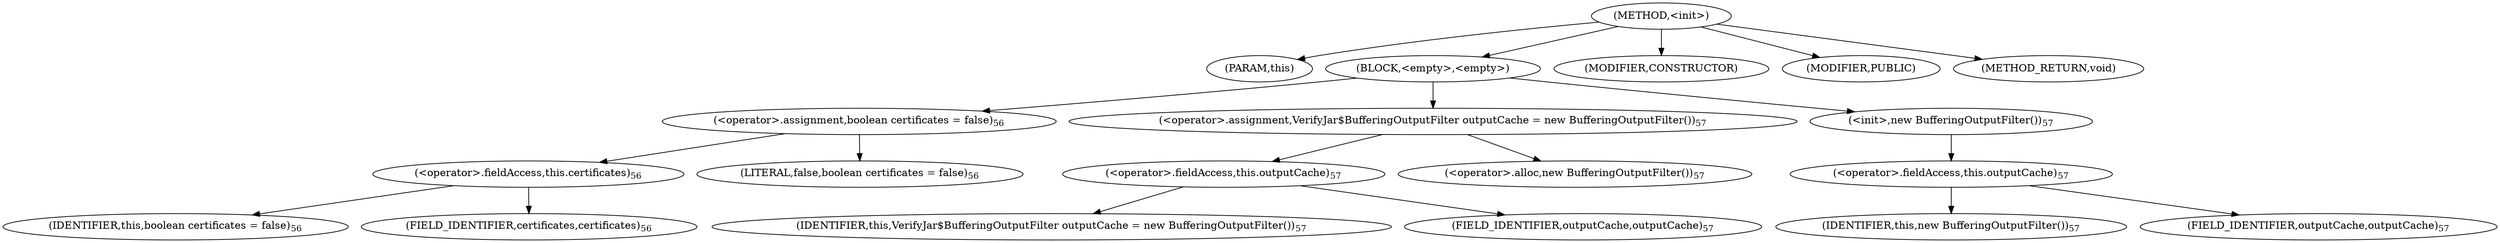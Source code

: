 digraph "&lt;init&gt;" {  
"430" [label = <(METHOD,&lt;init&gt;)> ]
"431" [label = <(PARAM,this)> ]
"432" [label = <(BLOCK,&lt;empty&gt;,&lt;empty&gt;)> ]
"433" [label = <(&lt;operator&gt;.assignment,boolean certificates = false)<SUB>56</SUB>> ]
"434" [label = <(&lt;operator&gt;.fieldAccess,this.certificates)<SUB>56</SUB>> ]
"435" [label = <(IDENTIFIER,this,boolean certificates = false)<SUB>56</SUB>> ]
"436" [label = <(FIELD_IDENTIFIER,certificates,certificates)<SUB>56</SUB>> ]
"437" [label = <(LITERAL,false,boolean certificates = false)<SUB>56</SUB>> ]
"438" [label = <(&lt;operator&gt;.assignment,VerifyJar$BufferingOutputFilter outputCache = new BufferingOutputFilter())<SUB>57</SUB>> ]
"439" [label = <(&lt;operator&gt;.fieldAccess,this.outputCache)<SUB>57</SUB>> ]
"440" [label = <(IDENTIFIER,this,VerifyJar$BufferingOutputFilter outputCache = new BufferingOutputFilter())<SUB>57</SUB>> ]
"441" [label = <(FIELD_IDENTIFIER,outputCache,outputCache)<SUB>57</SUB>> ]
"442" [label = <(&lt;operator&gt;.alloc,new BufferingOutputFilter())<SUB>57</SUB>> ]
"443" [label = <(&lt;init&gt;,new BufferingOutputFilter())<SUB>57</SUB>> ]
"444" [label = <(&lt;operator&gt;.fieldAccess,this.outputCache)<SUB>57</SUB>> ]
"445" [label = <(IDENTIFIER,this,new BufferingOutputFilter())<SUB>57</SUB>> ]
"446" [label = <(FIELD_IDENTIFIER,outputCache,outputCache)<SUB>57</SUB>> ]
"447" [label = <(MODIFIER,CONSTRUCTOR)> ]
"448" [label = <(MODIFIER,PUBLIC)> ]
"449" [label = <(METHOD_RETURN,void)> ]
  "430" -> "431" 
  "430" -> "432" 
  "430" -> "447" 
  "430" -> "448" 
  "430" -> "449" 
  "432" -> "433" 
  "432" -> "438" 
  "432" -> "443" 
  "433" -> "434" 
  "433" -> "437" 
  "434" -> "435" 
  "434" -> "436" 
  "438" -> "439" 
  "438" -> "442" 
  "439" -> "440" 
  "439" -> "441" 
  "443" -> "444" 
  "444" -> "445" 
  "444" -> "446" 
}
